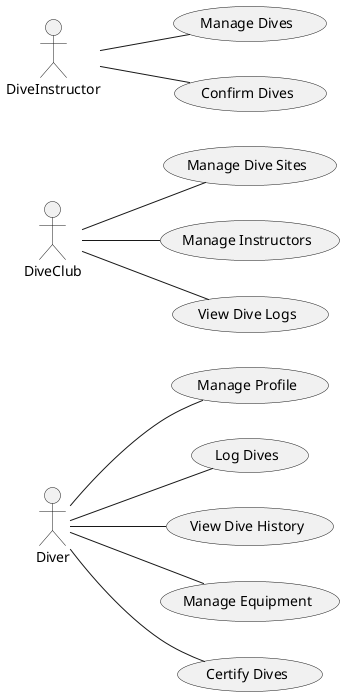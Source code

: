 @startuml
actor Diver
actor DiveClub
actor DiveInstructor

left to right direction 

Diver -- (Manage Profile)
Diver -- (Log Dives)
Diver -- (View Dive History)
Diver -- (Manage Equipment)
Diver -- (Certify Dives)

DiveClub -- (Manage Dive Sites)
DiveClub -- (Manage Instructors)
DiveClub -- (View Dive Logs)

DiveInstructor -- (Manage Dives)
DiveInstructor -- (Confirm Dives)

@enduml